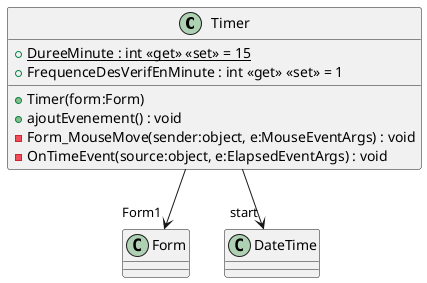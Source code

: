 @startuml
class Timer {
    + {static} DureeMinute : int <<get>> <<set>> = 15
    + FrequenceDesVerifEnMinute : int <<get>> <<set>> = 1
    + Timer(form:Form)
    + ajoutEvenement() : void
    - Form_MouseMove(sender:object, e:MouseEventArgs) : void
    - OnTimeEvent(source:object, e:ElapsedEventArgs) : void
}
Timer --> "Form1" Form
Timer --> "start" DateTime
@enduml
